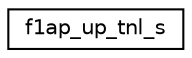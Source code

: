 digraph "Graphical Class Hierarchy"
{
 // LATEX_PDF_SIZE
  edge [fontname="Helvetica",fontsize="10",labelfontname="Helvetica",labelfontsize="10"];
  node [fontname="Helvetica",fontsize="10",shape=record];
  rankdir="LR";
  Node0 [label="f1ap_up_tnl_s",height=0.2,width=0.4,color="black", fillcolor="white", style="filled",URL="$structf1ap__up__tnl__s.html",tooltip=" "];
}
